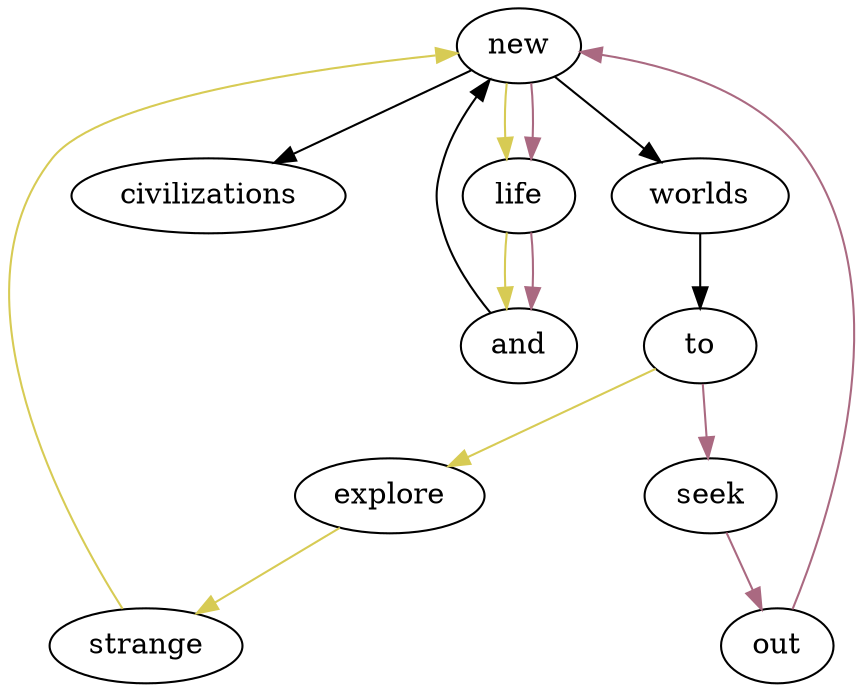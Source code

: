 digraph G {
    new;
    new -> worlds;
    new -> civilizations;
    worlds;
    worlds -> to;
    explore;
    and;
    and -> new;
    to;
    seek;
    strange;
    life;
    out;
    { edge [color="#d7cb54"]; to -> explore; explore -> strange; strange -> new; new -> life; life -> and; }
    { edge [color="#aa6981"]; to -> seek; seek -> out; out -> new; new -> life; life -> and; }
}
